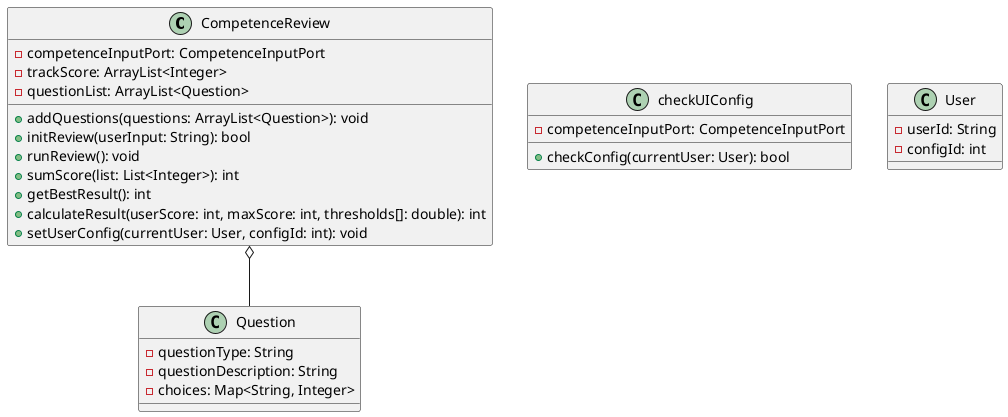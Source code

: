 @startuml
'https://plantuml.com/class-diagram

class CompetenceReview {
    -competenceInputPort: CompetenceInputPort
    -trackScore: ArrayList<Integer>
    -questionList: ArrayList<Question>

    +addQuestions(questions: ArrayList<Question>): void
    +initReview(userInput: String): bool
    +runReview(): void
    +sumScore(list: List<Integer>): int
    +getBestResult(): int
    +calculateResult(userScore: int, maxScore: int, thresholds[]: double): int
    +setUserConfig(currentUser: User, configId: int): void
}

class checkUIConfig {
    -competenceInputPort: CompetenceInputPort

    +checkConfig(currentUser: User): bool

}

class Question {
    -questionType: String
    -questionDescription: String
    -choices: Map<String, Integer>
}

class User {
    -userId: String
    -configId: int
}

CompetenceReview o-- Question
@enduml
